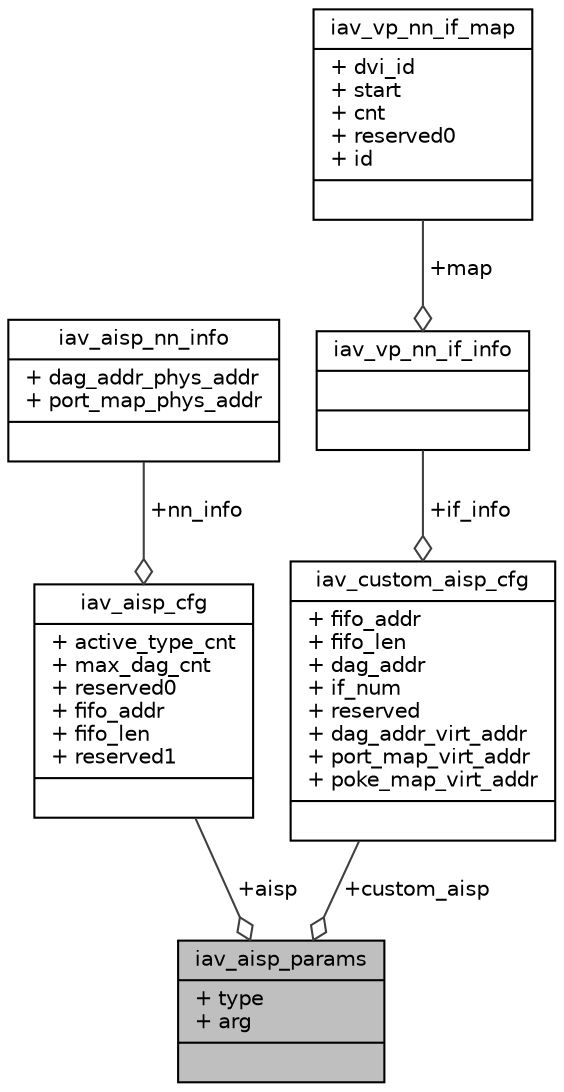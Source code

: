 digraph "iav_aisp_params"
{
 // INTERACTIVE_SVG=YES
 // LATEX_PDF_SIZE
  bgcolor="transparent";
  edge [fontname="Helvetica",fontsize="10",labelfontname="Helvetica",labelfontsize="10"];
  node [fontname="Helvetica",fontsize="10",shape=record];
  Node1 [label="{iav_aisp_params\n|+ type\l+ arg\l|}",height=0.2,width=0.4,color="black", fillcolor="grey75", style="filled", fontcolor="black",tooltip=" "];
  Node2 -> Node1 [color="grey25",fontsize="10",style="solid",label=" +aisp" ,arrowhead="odiamond",fontname="Helvetica"];
  Node2 [label="{iav_aisp_cfg\n|+ active_type_cnt\l+ max_dag_cnt\l+ reserved0\l+ fifo_addr\l+ fifo_len\l+ reserved1\l|}",height=0.2,width=0.4,color="black",URL="$df/df3/structiav__aisp__cfg.html",tooltip=" "];
  Node3 -> Node2 [color="grey25",fontsize="10",style="solid",label=" +nn_info" ,arrowhead="odiamond",fontname="Helvetica"];
  Node3 [label="{iav_aisp_nn_info\n|+ dag_addr_phys_addr\l+ port_map_phys_addr\l|}",height=0.2,width=0.4,color="black",URL="$d7/d1a/structiav__aisp__nn__info.html",tooltip=" "];
  Node4 -> Node1 [color="grey25",fontsize="10",style="solid",label=" +custom_aisp" ,arrowhead="odiamond",fontname="Helvetica"];
  Node4 [label="{iav_custom_aisp_cfg\n|+ fifo_addr\l+ fifo_len\l+ dag_addr\l+ if_num\l+ reserved\l+ dag_addr_virt_addr\l+ port_map_virt_addr\l+ poke_map_virt_addr\l|}",height=0.2,width=0.4,color="black",URL="$df/dab/structiav__custom__aisp__cfg.html",tooltip=" "];
  Node5 -> Node4 [color="grey25",fontsize="10",style="solid",label=" +if_info" ,arrowhead="odiamond",fontname="Helvetica"];
  Node5 [label="{iav_vp_nn_if_info\n||}",height=0.2,width=0.4,color="black",URL="$dd/ddb/structiav__vp__nn__if__info.html",tooltip=" "];
  Node6 -> Node5 [color="grey25",fontsize="10",style="solid",label=" +map" ,arrowhead="odiamond",fontname="Helvetica"];
  Node6 [label="{iav_vp_nn_if_map\n|+ dvi_id\l+ start\l+ cnt\l+ reserved0\l+ id\l|}",height=0.2,width=0.4,color="black",URL="$d0/d0a/structiav__vp__nn__if__map.html",tooltip=" "];
}
